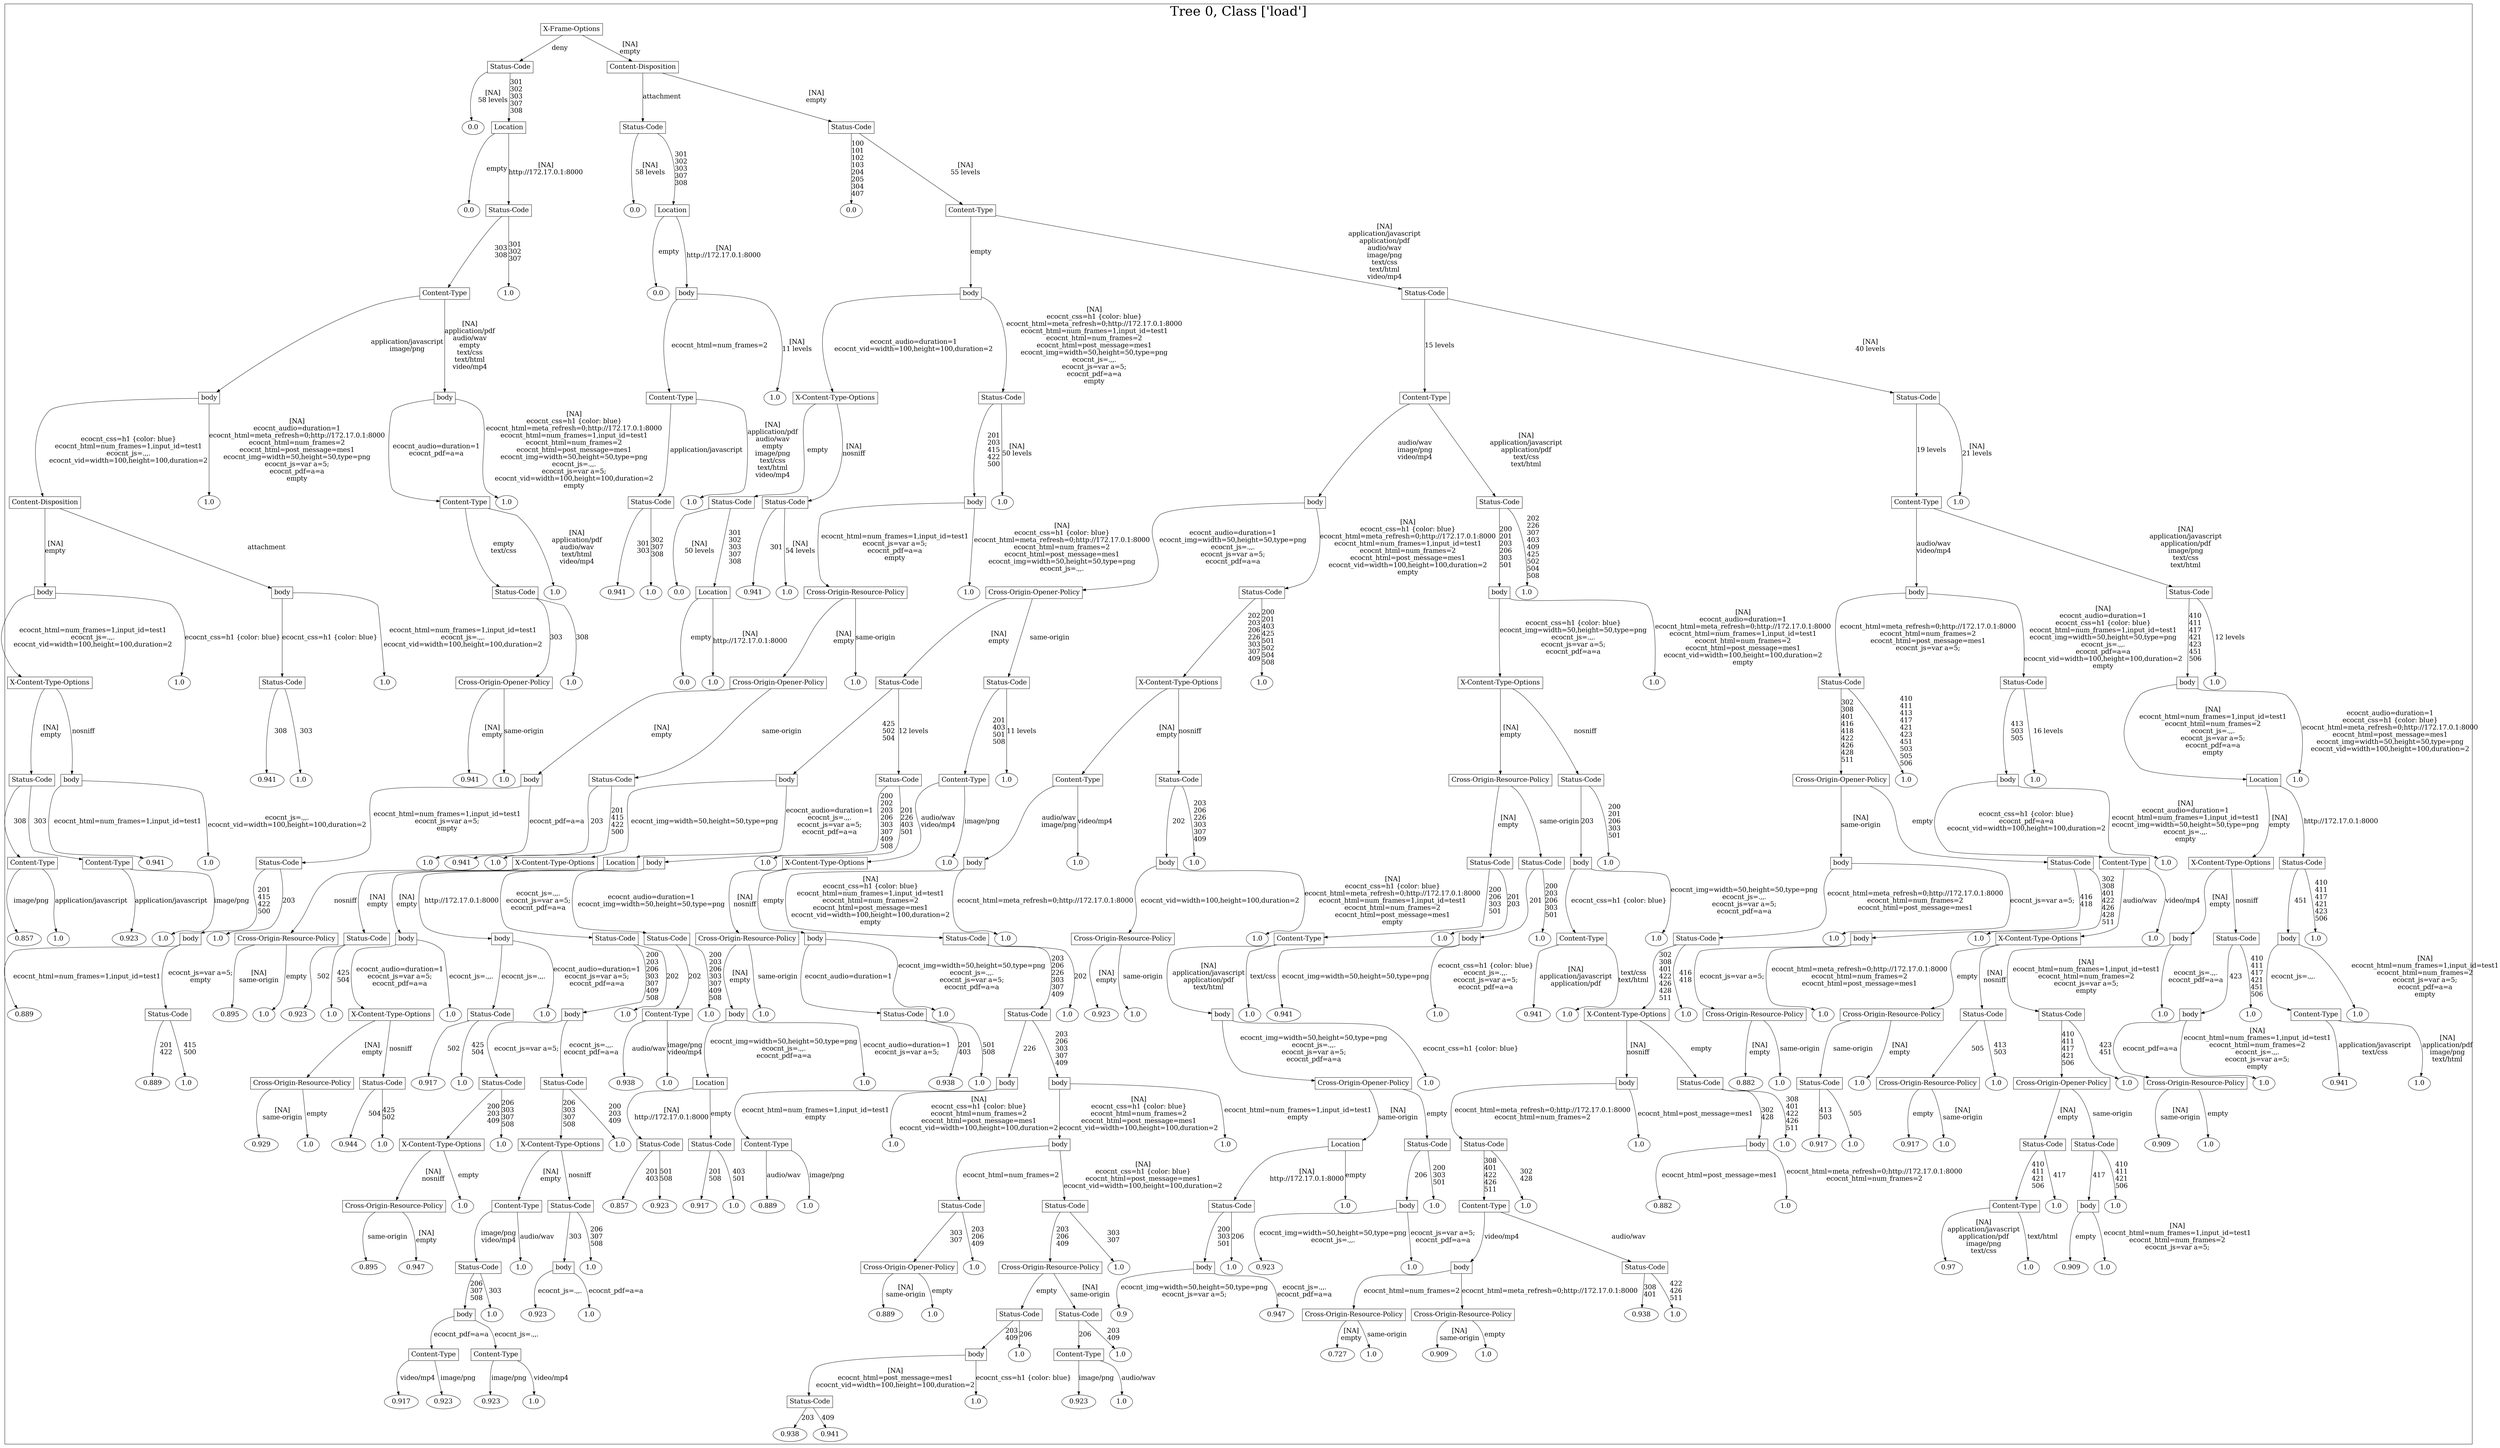 /*
Generated by:
    http://https://github.com/h2oai/h2o-3/tree/master/h2o-genmodel/src/main/java/hex/genmodel/tools/PrintMojo.java
*/

/*
On a mac:

$ brew install graphviz
$ dot -Tpng file.gv -o file.png
$ open file.png
*/

digraph G {

subgraph cluster_0 {
/* Nodes */

/* Level 0 */
{
"SG_0_Node_0" [shape=box, fontsize=20, label="X-Frame-Options"]
}

/* Level 1 */
{
"SG_0_Node_1" [shape=box, fontsize=20, label="Status-Code"]
"SG_0_Node_2" [shape=box, fontsize=20, label="Content-Disposition"]
}

/* Level 2 */
{
"SG_0_Node_218" [fontsize=20, label="0.0"]
"SG_0_Node_3" [shape=box, fontsize=20, label="Location"]
"SG_0_Node_4" [shape=box, fontsize=20, label="Status-Code"]
"SG_0_Node_5" [shape=box, fontsize=20, label="Status-Code"]
}

/* Level 3 */
{
"SG_0_Node_219" [fontsize=20, label="0.0"]
"SG_0_Node_6" [shape=box, fontsize=20, label="Status-Code"]
"SG_0_Node_220" [fontsize=20, label="0.0"]
"SG_0_Node_7" [shape=box, fontsize=20, label="Location"]
"SG_0_Node_221" [fontsize=20, label="0.0"]
"SG_0_Node_8" [shape=box, fontsize=20, label="Content-Type"]
}

/* Level 4 */
{
"SG_0_Node_9" [shape=box, fontsize=20, label="Content-Type"]
"SG_0_Node_222" [fontsize=20, label="1.0"]
"SG_0_Node_223" [fontsize=20, label="0.0"]
"SG_0_Node_10" [shape=box, fontsize=20, label="body"]
"SG_0_Node_11" [shape=box, fontsize=20, label="body"]
"SG_0_Node_12" [shape=box, fontsize=20, label="Status-Code"]
}

/* Level 5 */
{
"SG_0_Node_13" [shape=box, fontsize=20, label="body"]
"SG_0_Node_14" [shape=box, fontsize=20, label="body"]
"SG_0_Node_15" [shape=box, fontsize=20, label="Content-Type"]
"SG_0_Node_224" [fontsize=20, label="1.0"]
"SG_0_Node_16" [shape=box, fontsize=20, label="X-Content-Type-Options"]
"SG_0_Node_17" [shape=box, fontsize=20, label="Status-Code"]
"SG_0_Node_18" [shape=box, fontsize=20, label="Content-Type"]
"SG_0_Node_19" [shape=box, fontsize=20, label="Status-Code"]
}

/* Level 6 */
{
"SG_0_Node_20" [shape=box, fontsize=20, label="Content-Disposition"]
"SG_0_Node_225" [fontsize=20, label="1.0"]
"SG_0_Node_21" [shape=box, fontsize=20, label="Content-Type"]
"SG_0_Node_226" [fontsize=20, label="1.0"]
"SG_0_Node_22" [shape=box, fontsize=20, label="Status-Code"]
"SG_0_Node_227" [fontsize=20, label="1.0"]
"SG_0_Node_23" [shape=box, fontsize=20, label="Status-Code"]
"SG_0_Node_24" [shape=box, fontsize=20, label="Status-Code"]
"SG_0_Node_25" [shape=box, fontsize=20, label="body"]
"SG_0_Node_228" [fontsize=20, label="1.0"]
"SG_0_Node_26" [shape=box, fontsize=20, label="body"]
"SG_0_Node_27" [shape=box, fontsize=20, label="Status-Code"]
"SG_0_Node_28" [shape=box, fontsize=20, label="Content-Type"]
"SG_0_Node_229" [fontsize=20, label="1.0"]
}

/* Level 7 */
{
"SG_0_Node_29" [shape=box, fontsize=20, label="body"]
"SG_0_Node_30" [shape=box, fontsize=20, label="body"]
"SG_0_Node_31" [shape=box, fontsize=20, label="Status-Code"]
"SG_0_Node_230" [fontsize=20, label="1.0"]
"SG_0_Node_231" [fontsize=20, label="0.941"]
"SG_0_Node_232" [fontsize=20, label="1.0"]
"SG_0_Node_233" [fontsize=20, label="0.0"]
"SG_0_Node_33" [shape=box, fontsize=20, label="Location"]
"SG_0_Node_234" [fontsize=20, label="0.941"]
"SG_0_Node_235" [fontsize=20, label="1.0"]
"SG_0_Node_35" [shape=box, fontsize=20, label="Cross-Origin-Resource-Policy"]
"SG_0_Node_236" [fontsize=20, label="1.0"]
"SG_0_Node_36" [shape=box, fontsize=20, label="Cross-Origin-Opener-Policy"]
"SG_0_Node_37" [shape=box, fontsize=20, label="Status-Code"]
"SG_0_Node_38" [shape=box, fontsize=20, label="body"]
"SG_0_Node_237" [fontsize=20, label="1.0"]
"SG_0_Node_39" [shape=box, fontsize=20, label="body"]
"SG_0_Node_40" [shape=box, fontsize=20, label="Status-Code"]
}

/* Level 8 */
{
"SG_0_Node_41" [shape=box, fontsize=20, label="X-Content-Type-Options"]
"SG_0_Node_238" [fontsize=20, label="1.0"]
"SG_0_Node_42" [shape=box, fontsize=20, label="Status-Code"]
"SG_0_Node_239" [fontsize=20, label="1.0"]
"SG_0_Node_43" [shape=box, fontsize=20, label="Cross-Origin-Opener-Policy"]
"SG_0_Node_240" [fontsize=20, label="1.0"]
"SG_0_Node_241" [fontsize=20, label="0.0"]
"SG_0_Node_242" [fontsize=20, label="1.0"]
"SG_0_Node_44" [shape=box, fontsize=20, label="Cross-Origin-Opener-Policy"]
"SG_0_Node_243" [fontsize=20, label="1.0"]
"SG_0_Node_45" [shape=box, fontsize=20, label="Status-Code"]
"SG_0_Node_46" [shape=box, fontsize=20, label="Status-Code"]
"SG_0_Node_47" [shape=box, fontsize=20, label="X-Content-Type-Options"]
"SG_0_Node_244" [fontsize=20, label="1.0"]
"SG_0_Node_48" [shape=box, fontsize=20, label="X-Content-Type-Options"]
"SG_0_Node_245" [fontsize=20, label="1.0"]
"SG_0_Node_49" [shape=box, fontsize=20, label="Status-Code"]
"SG_0_Node_50" [shape=box, fontsize=20, label="Status-Code"]
"SG_0_Node_51" [shape=box, fontsize=20, label="body"]
"SG_0_Node_246" [fontsize=20, label="1.0"]
}

/* Level 9 */
{
"SG_0_Node_52" [shape=box, fontsize=20, label="Status-Code"]
"SG_0_Node_53" [shape=box, fontsize=20, label="body"]
"SG_0_Node_247" [fontsize=20, label="0.941"]
"SG_0_Node_248" [fontsize=20, label="1.0"]
"SG_0_Node_249" [fontsize=20, label="0.941"]
"SG_0_Node_250" [fontsize=20, label="1.0"]
"SG_0_Node_56" [shape=box, fontsize=20, label="body"]
"SG_0_Node_57" [shape=box, fontsize=20, label="Status-Code"]
"SG_0_Node_58" [shape=box, fontsize=20, label="body"]
"SG_0_Node_59" [shape=box, fontsize=20, label="Status-Code"]
"SG_0_Node_60" [shape=box, fontsize=20, label="Content-Type"]
"SG_0_Node_251" [fontsize=20, label="1.0"]
"SG_0_Node_61" [shape=box, fontsize=20, label="Content-Type"]
"SG_0_Node_62" [shape=box, fontsize=20, label="Status-Code"]
"SG_0_Node_63" [shape=box, fontsize=20, label="Cross-Origin-Resource-Policy"]
"SG_0_Node_64" [shape=box, fontsize=20, label="Status-Code"]
"SG_0_Node_65" [shape=box, fontsize=20, label="Cross-Origin-Opener-Policy"]
"SG_0_Node_252" [fontsize=20, label="1.0"]
"SG_0_Node_66" [shape=box, fontsize=20, label="body"]
"SG_0_Node_253" [fontsize=20, label="1.0"]
"SG_0_Node_67" [shape=box, fontsize=20, label="Location"]
"SG_0_Node_254" [fontsize=20, label="1.0"]
}

/* Level 10 */
{
"SG_0_Node_68" [shape=box, fontsize=20, label="Content-Type"]
"SG_0_Node_69" [shape=box, fontsize=20, label="Content-Type"]
"SG_0_Node_255" [fontsize=20, label="0.941"]
"SG_0_Node_256" [fontsize=20, label="1.0"]
"SG_0_Node_71" [shape=box, fontsize=20, label="Status-Code"]
"SG_0_Node_257" [fontsize=20, label="1.0"]
"SG_0_Node_258" [fontsize=20, label="0.941"]
"SG_0_Node_259" [fontsize=20, label="1.0"]
"SG_0_Node_73" [shape=box, fontsize=20, label="X-Content-Type-Options"]
"SG_0_Node_74" [shape=box, fontsize=20, label="Location"]
"SG_0_Node_75" [shape=box, fontsize=20, label="body"]
"SG_0_Node_260" [fontsize=20, label="1.0"]
"SG_0_Node_76" [shape=box, fontsize=20, label="X-Content-Type-Options"]
"SG_0_Node_261" [fontsize=20, label="1.0"]
"SG_0_Node_77" [shape=box, fontsize=20, label="body"]
"SG_0_Node_262" [fontsize=20, label="1.0"]
"SG_0_Node_78" [shape=box, fontsize=20, label="body"]
"SG_0_Node_263" [fontsize=20, label="1.0"]
"SG_0_Node_79" [shape=box, fontsize=20, label="Status-Code"]
"SG_0_Node_80" [shape=box, fontsize=20, label="Status-Code"]
"SG_0_Node_81" [shape=box, fontsize=20, label="body"]
"SG_0_Node_264" [fontsize=20, label="1.0"]
"SG_0_Node_82" [shape=box, fontsize=20, label="body"]
"SG_0_Node_83" [shape=box, fontsize=20, label="Status-Code"]
"SG_0_Node_84" [shape=box, fontsize=20, label="Content-Type"]
"SG_0_Node_265" [fontsize=20, label="1.0"]
"SG_0_Node_85" [shape=box, fontsize=20, label="X-Content-Type-Options"]
"SG_0_Node_86" [shape=box, fontsize=20, label="Status-Code"]
}

/* Level 11 */
{
"SG_0_Node_266" [fontsize=20, label="0.857"]
"SG_0_Node_267" [fontsize=20, label="1.0"]
"SG_0_Node_268" [fontsize=20, label="0.923"]
"SG_0_Node_269" [fontsize=20, label="1.0"]
"SG_0_Node_89" [shape=box, fontsize=20, label="body"]
"SG_0_Node_270" [fontsize=20, label="1.0"]
"SG_0_Node_90" [shape=box, fontsize=20, label="Cross-Origin-Resource-Policy"]
"SG_0_Node_91" [shape=box, fontsize=20, label="Status-Code"]
"SG_0_Node_92" [shape=box, fontsize=20, label="body"]
"SG_0_Node_93" [shape=box, fontsize=20, label="body"]
"SG_0_Node_94" [shape=box, fontsize=20, label="Status-Code"]
"SG_0_Node_95" [shape=box, fontsize=20, label="Status-Code"]
"SG_0_Node_96" [shape=box, fontsize=20, label="Cross-Origin-Resource-Policy"]
"SG_0_Node_97" [shape=box, fontsize=20, label="body"]
"SG_0_Node_98" [shape=box, fontsize=20, label="Status-Code"]
"SG_0_Node_271" [fontsize=20, label="1.0"]
"SG_0_Node_99" [shape=box, fontsize=20, label="Cross-Origin-Resource-Policy"]
"SG_0_Node_272" [fontsize=20, label="1.0"]
"SG_0_Node_100" [shape=box, fontsize=20, label="Content-Type"]
"SG_0_Node_273" [fontsize=20, label="1.0"]
"SG_0_Node_101" [shape=box, fontsize=20, label="body"]
"SG_0_Node_274" [fontsize=20, label="1.0"]
"SG_0_Node_102" [shape=box, fontsize=20, label="Content-Type"]
"SG_0_Node_275" [fontsize=20, label="1.0"]
"SG_0_Node_103" [shape=box, fontsize=20, label="Status-Code"]
"SG_0_Node_276" [fontsize=20, label="1.0"]
"SG_0_Node_104" [shape=box, fontsize=20, label="body"]
"SG_0_Node_277" [fontsize=20, label="1.0"]
"SG_0_Node_105" [shape=box, fontsize=20, label="X-Content-Type-Options"]
"SG_0_Node_278" [fontsize=20, label="1.0"]
"SG_0_Node_106" [shape=box, fontsize=20, label="body"]
"SG_0_Node_107" [shape=box, fontsize=20, label="Status-Code"]
"SG_0_Node_108" [shape=box, fontsize=20, label="body"]
"SG_0_Node_279" [fontsize=20, label="1.0"]
}

/* Level 12 */
{
"SG_0_Node_280" [fontsize=20, label="0.889"]
"SG_0_Node_110" [shape=box, fontsize=20, label="Status-Code"]
"SG_0_Node_281" [fontsize=20, label="0.895"]
"SG_0_Node_282" [fontsize=20, label="1.0"]
"SG_0_Node_283" [fontsize=20, label="0.923"]
"SG_0_Node_284" [fontsize=20, label="1.0"]
"SG_0_Node_113" [shape=box, fontsize=20, label="X-Content-Type-Options"]
"SG_0_Node_285" [fontsize=20, label="1.0"]
"SG_0_Node_114" [shape=box, fontsize=20, label="Status-Code"]
"SG_0_Node_286" [fontsize=20, label="1.0"]
"SG_0_Node_115" [shape=box, fontsize=20, label="body"]
"SG_0_Node_287" [fontsize=20, label="1.0"]
"SG_0_Node_116" [shape=box, fontsize=20, label="Content-Type"]
"SG_0_Node_288" [fontsize=20, label="1.0"]
"SG_0_Node_117" [shape=box, fontsize=20, label="body"]
"SG_0_Node_289" [fontsize=20, label="1.0"]
"SG_0_Node_118" [shape=box, fontsize=20, label="Status-Code"]
"SG_0_Node_290" [fontsize=20, label="1.0"]
"SG_0_Node_119" [shape=box, fontsize=20, label="Status-Code"]
"SG_0_Node_291" [fontsize=20, label="1.0"]
"SG_0_Node_292" [fontsize=20, label="0.923"]
"SG_0_Node_293" [fontsize=20, label="1.0"]
"SG_0_Node_121" [shape=box, fontsize=20, label="body"]
"SG_0_Node_294" [fontsize=20, label="1.0"]
"SG_0_Node_295" [fontsize=20, label="0.941"]
"SG_0_Node_296" [fontsize=20, label="1.0"]
"SG_0_Node_297" [fontsize=20, label="0.941"]
"SG_0_Node_298" [fontsize=20, label="1.0"]
"SG_0_Node_124" [shape=box, fontsize=20, label="X-Content-Type-Options"]
"SG_0_Node_299" [fontsize=20, label="1.0"]
"SG_0_Node_125" [shape=box, fontsize=20, label="Cross-Origin-Resource-Policy"]
"SG_0_Node_300" [fontsize=20, label="1.0"]
"SG_0_Node_126" [shape=box, fontsize=20, label="Cross-Origin-Resource-Policy"]
"SG_0_Node_127" [shape=box, fontsize=20, label="Status-Code"]
"SG_0_Node_128" [shape=box, fontsize=20, label="Status-Code"]
"SG_0_Node_301" [fontsize=20, label="1.0"]
"SG_0_Node_129" [shape=box, fontsize=20, label="body"]
"SG_0_Node_302" [fontsize=20, label="1.0"]
"SG_0_Node_130" [shape=box, fontsize=20, label="Content-Type"]
"SG_0_Node_303" [fontsize=20, label="1.0"]
}

/* Level 13 */
{
"SG_0_Node_304" [fontsize=20, label="0.889"]
"SG_0_Node_305" [fontsize=20, label="1.0"]
"SG_0_Node_132" [shape=box, fontsize=20, label="Cross-Origin-Resource-Policy"]
"SG_0_Node_133" [shape=box, fontsize=20, label="Status-Code"]
"SG_0_Node_306" [fontsize=20, label="0.917"]
"SG_0_Node_307" [fontsize=20, label="1.0"]
"SG_0_Node_135" [shape=box, fontsize=20, label="Status-Code"]
"SG_0_Node_136" [shape=box, fontsize=20, label="Status-Code"]
"SG_0_Node_308" [fontsize=20, label="0.938"]
"SG_0_Node_309" [fontsize=20, label="1.0"]
"SG_0_Node_138" [shape=box, fontsize=20, label="Location"]
"SG_0_Node_310" [fontsize=20, label="1.0"]
"SG_0_Node_311" [fontsize=20, label="0.938"]
"SG_0_Node_312" [fontsize=20, label="1.0"]
"SG_0_Node_140" [shape=box, fontsize=20, label="body"]
"SG_0_Node_141" [shape=box, fontsize=20, label="body"]
"SG_0_Node_142" [shape=box, fontsize=20, label="Cross-Origin-Opener-Policy"]
"SG_0_Node_313" [fontsize=20, label="1.0"]
"SG_0_Node_143" [shape=box, fontsize=20, label="body"]
"SG_0_Node_144" [shape=box, fontsize=20, label="Status-Code"]
"SG_0_Node_314" [fontsize=20, label="0.882"]
"SG_0_Node_315" [fontsize=20, label="1.0"]
"SG_0_Node_146" [shape=box, fontsize=20, label="Status-Code"]
"SG_0_Node_316" [fontsize=20, label="1.0"]
"SG_0_Node_147" [shape=box, fontsize=20, label="Cross-Origin-Resource-Policy"]
"SG_0_Node_317" [fontsize=20, label="1.0"]
"SG_0_Node_148" [shape=box, fontsize=20, label="Cross-Origin-Opener-Policy"]
"SG_0_Node_318" [fontsize=20, label="1.0"]
"SG_0_Node_149" [shape=box, fontsize=20, label="Cross-Origin-Resource-Policy"]
"SG_0_Node_319" [fontsize=20, label="1.0"]
"SG_0_Node_320" [fontsize=20, label="0.941"]
"SG_0_Node_321" [fontsize=20, label="1.0"]
}

/* Level 14 */
{
"SG_0_Node_322" [fontsize=20, label="0.929"]
"SG_0_Node_323" [fontsize=20, label="1.0"]
"SG_0_Node_324" [fontsize=20, label="0.944"]
"SG_0_Node_325" [fontsize=20, label="1.0"]
"SG_0_Node_153" [shape=box, fontsize=20, label="X-Content-Type-Options"]
"SG_0_Node_326" [fontsize=20, label="1.0"]
"SG_0_Node_154" [shape=box, fontsize=20, label="X-Content-Type-Options"]
"SG_0_Node_327" [fontsize=20, label="1.0"]
"SG_0_Node_155" [shape=box, fontsize=20, label="Status-Code"]
"SG_0_Node_156" [shape=box, fontsize=20, label="Status-Code"]
"SG_0_Node_157" [shape=box, fontsize=20, label="Content-Type"]
"SG_0_Node_328" [fontsize=20, label="1.0"]
"SG_0_Node_158" [shape=box, fontsize=20, label="body"]
"SG_0_Node_329" [fontsize=20, label="1.0"]
"SG_0_Node_159" [shape=box, fontsize=20, label="Location"]
"SG_0_Node_160" [shape=box, fontsize=20, label="Status-Code"]
"SG_0_Node_161" [shape=box, fontsize=20, label="Status-Code"]
"SG_0_Node_330" [fontsize=20, label="1.0"]
"SG_0_Node_162" [shape=box, fontsize=20, label="body"]
"SG_0_Node_331" [fontsize=20, label="1.0"]
"SG_0_Node_332" [fontsize=20, label="0.917"]
"SG_0_Node_333" [fontsize=20, label="1.0"]
"SG_0_Node_334" [fontsize=20, label="0.917"]
"SG_0_Node_335" [fontsize=20, label="1.0"]
"SG_0_Node_165" [shape=box, fontsize=20, label="Status-Code"]
"SG_0_Node_166" [shape=box, fontsize=20, label="Status-Code"]
"SG_0_Node_336" [fontsize=20, label="0.909"]
"SG_0_Node_337" [fontsize=20, label="1.0"]
}

/* Level 15 */
{
"SG_0_Node_168" [shape=box, fontsize=20, label="Cross-Origin-Resource-Policy"]
"SG_0_Node_338" [fontsize=20, label="1.0"]
"SG_0_Node_169" [shape=box, fontsize=20, label="Content-Type"]
"SG_0_Node_170" [shape=box, fontsize=20, label="Status-Code"]
"SG_0_Node_339" [fontsize=20, label="0.857"]
"SG_0_Node_340" [fontsize=20, label="0.923"]
"SG_0_Node_341" [fontsize=20, label="0.917"]
"SG_0_Node_342" [fontsize=20, label="1.0"]
"SG_0_Node_343" [fontsize=20, label="0.889"]
"SG_0_Node_344" [fontsize=20, label="1.0"]
"SG_0_Node_175" [shape=box, fontsize=20, label="Status-Code"]
"SG_0_Node_176" [shape=box, fontsize=20, label="Status-Code"]
"SG_0_Node_177" [shape=box, fontsize=20, label="Status-Code"]
"SG_0_Node_345" [fontsize=20, label="1.0"]
"SG_0_Node_178" [shape=box, fontsize=20, label="body"]
"SG_0_Node_346" [fontsize=20, label="1.0"]
"SG_0_Node_179" [shape=box, fontsize=20, label="Content-Type"]
"SG_0_Node_347" [fontsize=20, label="1.0"]
"SG_0_Node_348" [fontsize=20, label="0.882"]
"SG_0_Node_349" [fontsize=20, label="1.0"]
"SG_0_Node_181" [shape=box, fontsize=20, label="Content-Type"]
"SG_0_Node_350" [fontsize=20, label="1.0"]
"SG_0_Node_182" [shape=box, fontsize=20, label="body"]
"SG_0_Node_351" [fontsize=20, label="1.0"]
}

/* Level 16 */
{
"SG_0_Node_352" [fontsize=20, label="0.895"]
"SG_0_Node_353" [fontsize=20, label="0.947"]
"SG_0_Node_185" [shape=box, fontsize=20, label="Status-Code"]
"SG_0_Node_354" [fontsize=20, label="1.0"]
"SG_0_Node_186" [shape=box, fontsize=20, label="body"]
"SG_0_Node_355" [fontsize=20, label="1.0"]
"SG_0_Node_187" [shape=box, fontsize=20, label="Cross-Origin-Opener-Policy"]
"SG_0_Node_356" [fontsize=20, label="1.0"]
"SG_0_Node_188" [shape=box, fontsize=20, label="Cross-Origin-Resource-Policy"]
"SG_0_Node_357" [fontsize=20, label="1.0"]
"SG_0_Node_189" [shape=box, fontsize=20, label="body"]
"SG_0_Node_358" [fontsize=20, label="1.0"]
"SG_0_Node_359" [fontsize=20, label="0.923"]
"SG_0_Node_360" [fontsize=20, label="1.0"]
"SG_0_Node_191" [shape=box, fontsize=20, label="body"]
"SG_0_Node_192" [shape=box, fontsize=20, label="Status-Code"]
"SG_0_Node_361" [fontsize=20, label="0.97"]
"SG_0_Node_362" [fontsize=20, label="1.0"]
"SG_0_Node_363" [fontsize=20, label="0.909"]
"SG_0_Node_364" [fontsize=20, label="1.0"]
}

/* Level 17 */
{
"SG_0_Node_195" [shape=box, fontsize=20, label="body"]
"SG_0_Node_365" [fontsize=20, label="1.0"]
"SG_0_Node_366" [fontsize=20, label="0.923"]
"SG_0_Node_367" [fontsize=20, label="1.0"]
"SG_0_Node_368" [fontsize=20, label="0.889"]
"SG_0_Node_369" [fontsize=20, label="1.0"]
"SG_0_Node_198" [shape=box, fontsize=20, label="Status-Code"]
"SG_0_Node_199" [shape=box, fontsize=20, label="Status-Code"]
"SG_0_Node_370" [fontsize=20, label="0.9"]
"SG_0_Node_371" [fontsize=20, label="0.947"]
"SG_0_Node_202" [shape=box, fontsize=20, label="Cross-Origin-Resource-Policy"]
"SG_0_Node_203" [shape=box, fontsize=20, label="Cross-Origin-Resource-Policy"]
"SG_0_Node_372" [fontsize=20, label="0.938"]
"SG_0_Node_373" [fontsize=20, label="1.0"]
}

/* Level 18 */
{
"SG_0_Node_205" [shape=box, fontsize=20, label="Content-Type"]
"SG_0_Node_206" [shape=box, fontsize=20, label="Content-Type"]
"SG_0_Node_207" [shape=box, fontsize=20, label="body"]
"SG_0_Node_374" [fontsize=20, label="1.0"]
"SG_0_Node_208" [shape=box, fontsize=20, label="Content-Type"]
"SG_0_Node_375" [fontsize=20, label="1.0"]
"SG_0_Node_376" [fontsize=20, label="0.727"]
"SG_0_Node_377" [fontsize=20, label="1.0"]
"SG_0_Node_378" [fontsize=20, label="0.909"]
"SG_0_Node_379" [fontsize=20, label="1.0"]
}

/* Level 19 */
{
"SG_0_Node_380" [fontsize=20, label="0.917"]
"SG_0_Node_381" [fontsize=20, label="0.923"]
"SG_0_Node_382" [fontsize=20, label="0.923"]
"SG_0_Node_383" [fontsize=20, label="1.0"]
"SG_0_Node_214" [shape=box, fontsize=20, label="Status-Code"]
"SG_0_Node_384" [fontsize=20, label="1.0"]
"SG_0_Node_385" [fontsize=20, label="0.923"]
"SG_0_Node_386" [fontsize=20, label="1.0"]
}

/* Level 20 */
{
"SG_0_Node_387" [fontsize=20, label="0.938"]
"SG_0_Node_388" [fontsize=20, label="0.941"]
}

/* Edges */
"SG_0_Node_0" -> "SG_0_Node_1" [fontsize=20, label="deny
"]
"SG_0_Node_0" -> "SG_0_Node_2" [fontsize=20, label="[NA]
empty
"]
"SG_0_Node_2" -> "SG_0_Node_4" [fontsize=20, label="attachment
"]
"SG_0_Node_2" -> "SG_0_Node_5" [fontsize=20, label="[NA]
empty
"]
"SG_0_Node_5" -> "SG_0_Node_221" [fontsize=20, label="100
101
102
103
204
205
304
407
"]
"SG_0_Node_5" -> "SG_0_Node_8" [fontsize=20, label="[NA]
55 levels
"]
"SG_0_Node_8" -> "SG_0_Node_11" [fontsize=20, label="empty
"]
"SG_0_Node_8" -> "SG_0_Node_12" [fontsize=20, label="[NA]
application/javascript
application/pdf
audio/wav
image/png
text/css
text/html
video/mp4
"]
"SG_0_Node_12" -> "SG_0_Node_18" [fontsize=20, label="15 levels
"]
"SG_0_Node_12" -> "SG_0_Node_19" [fontsize=20, label="[NA]
40 levels
"]
"SG_0_Node_19" -> "SG_0_Node_28" [fontsize=20, label="19 levels
"]
"SG_0_Node_19" -> "SG_0_Node_229" [fontsize=20, label="[NA]
21 levels
"]
"SG_0_Node_28" -> "SG_0_Node_39" [fontsize=20, label="audio/wav
video/mp4
"]
"SG_0_Node_28" -> "SG_0_Node_40" [fontsize=20, label="[NA]
application/javascript
application/pdf
image/png
text/css
text/html
"]
"SG_0_Node_40" -> "SG_0_Node_51" [fontsize=20, label="410
411
417
421
423
451
506
"]
"SG_0_Node_40" -> "SG_0_Node_246" [fontsize=20, label="12 levels
"]
"SG_0_Node_51" -> "SG_0_Node_67" [fontsize=20, label="[NA]
ecocnt_html=num_frames=1,input_id=test1
ecocnt_html=num_frames=2
ecocnt_js=.,,.
ecocnt_js=var a=5;
ecocnt_pdf=a=a
empty
"]
"SG_0_Node_51" -> "SG_0_Node_254" [fontsize=20, label="ecocnt_audio=duration=1
ecocnt_css=h1 {color: blue}
ecocnt_html=meta_refresh=0;http://172.17.0.1:8000
ecocnt_html=post_message=mes1
ecocnt_img=width=50,height=50,type=png
ecocnt_vid=width=100,height=100,duration=2
"]
"SG_0_Node_67" -> "SG_0_Node_85" [fontsize=20, label="[NA]
empty
"]
"SG_0_Node_67" -> "SG_0_Node_86" [fontsize=20, label="http://172.17.0.1:8000
"]
"SG_0_Node_86" -> "SG_0_Node_108" [fontsize=20, label="451
"]
"SG_0_Node_86" -> "SG_0_Node_279" [fontsize=20, label="410
411
417
421
423
506
"]
"SG_0_Node_108" -> "SG_0_Node_130" [fontsize=20, label="ecocnt_js=.,,.
"]
"SG_0_Node_108" -> "SG_0_Node_303" [fontsize=20, label="[NA]
ecocnt_html=num_frames=1,input_id=test1
ecocnt_html=num_frames=2
ecocnt_js=var a=5;
ecocnt_pdf=a=a
empty
"]
"SG_0_Node_130" -> "SG_0_Node_320" [fontsize=20, label="application/javascript
text/css
"]
"SG_0_Node_130" -> "SG_0_Node_321" [fontsize=20, label="[NA]
application/pdf
image/png
text/html
"]
"SG_0_Node_85" -> "SG_0_Node_106" [fontsize=20, label="[NA]
empty
"]
"SG_0_Node_85" -> "SG_0_Node_107" [fontsize=20, label="nosniff
"]
"SG_0_Node_107" -> "SG_0_Node_129" [fontsize=20, label="423
"]
"SG_0_Node_107" -> "SG_0_Node_302" [fontsize=20, label="410
411
417
421
451
506
"]
"SG_0_Node_129" -> "SG_0_Node_149" [fontsize=20, label="ecocnt_pdf=a=a
"]
"SG_0_Node_129" -> "SG_0_Node_319" [fontsize=20, label="[NA]
ecocnt_html=num_frames=1,input_id=test1
ecocnt_html=num_frames=2
ecocnt_js=.,,.
ecocnt_js=var a=5;
empty
"]
"SG_0_Node_149" -> "SG_0_Node_336" [fontsize=20, label="[NA]
same-origin
"]
"SG_0_Node_149" -> "SG_0_Node_337" [fontsize=20, label="empty
"]
"SG_0_Node_106" -> "SG_0_Node_128" [fontsize=20, label="[NA]
ecocnt_html=num_frames=1,input_id=test1
ecocnt_html=num_frames=2
ecocnt_js=var a=5;
empty
"]
"SG_0_Node_106" -> "SG_0_Node_301" [fontsize=20, label="ecocnt_js=.,,.
ecocnt_pdf=a=a
"]
"SG_0_Node_128" -> "SG_0_Node_148" [fontsize=20, label="410
411
417
421
506
"]
"SG_0_Node_128" -> "SG_0_Node_318" [fontsize=20, label="423
451
"]
"SG_0_Node_148" -> "SG_0_Node_165" [fontsize=20, label="[NA]
empty
"]
"SG_0_Node_148" -> "SG_0_Node_166" [fontsize=20, label="same-origin
"]
"SG_0_Node_166" -> "SG_0_Node_182" [fontsize=20, label="417
"]
"SG_0_Node_166" -> "SG_0_Node_351" [fontsize=20, label="410
411
421
506
"]
"SG_0_Node_182" -> "SG_0_Node_363" [fontsize=20, label="empty
"]
"SG_0_Node_182" -> "SG_0_Node_364" [fontsize=20, label="[NA]
ecocnt_html=num_frames=1,input_id=test1
ecocnt_html=num_frames=2
ecocnt_js=var a=5;
"]
"SG_0_Node_165" -> "SG_0_Node_181" [fontsize=20, label="410
411
421
506
"]
"SG_0_Node_165" -> "SG_0_Node_350" [fontsize=20, label="417
"]
"SG_0_Node_181" -> "SG_0_Node_361" [fontsize=20, label="[NA]
application/javascript
application/pdf
image/png
text/css
"]
"SG_0_Node_181" -> "SG_0_Node_362" [fontsize=20, label="text/html
"]
"SG_0_Node_39" -> "SG_0_Node_49" [fontsize=20, label="ecocnt_html=meta_refresh=0;http://172.17.0.1:8000
ecocnt_html=num_frames=2
ecocnt_html=post_message=mes1
ecocnt_js=var a=5;
"]
"SG_0_Node_39" -> "SG_0_Node_50" [fontsize=20, label="[NA]
ecocnt_audio=duration=1
ecocnt_css=h1 {color: blue}
ecocnt_html=num_frames=1,input_id=test1
ecocnt_img=width=50,height=50,type=png
ecocnt_js=.,,.
ecocnt_pdf=a=a
ecocnt_vid=width=100,height=100,duration=2
empty
"]
"SG_0_Node_50" -> "SG_0_Node_66" [fontsize=20, label="413
503
505
"]
"SG_0_Node_50" -> "SG_0_Node_253" [fontsize=20, label="16 levels
"]
"SG_0_Node_66" -> "SG_0_Node_84" [fontsize=20, label="ecocnt_css=h1 {color: blue}
ecocnt_pdf=a=a
ecocnt_vid=width=100,height=100,duration=2
"]
"SG_0_Node_66" -> "SG_0_Node_265" [fontsize=20, label="[NA]
ecocnt_audio=duration=1
ecocnt_html=num_frames=1,input_id=test1
ecocnt_img=width=50,height=50,type=png
ecocnt_js=.,,.
empty
"]
"SG_0_Node_84" -> "SG_0_Node_105" [fontsize=20, label="audio/wav
"]
"SG_0_Node_84" -> "SG_0_Node_278" [fontsize=20, label="video/mp4
"]
"SG_0_Node_105" -> "SG_0_Node_126" [fontsize=20, label="empty
"]
"SG_0_Node_105" -> "SG_0_Node_127" [fontsize=20, label="[NA]
nosniff
"]
"SG_0_Node_127" -> "SG_0_Node_147" [fontsize=20, label="505
"]
"SG_0_Node_127" -> "SG_0_Node_317" [fontsize=20, label="413
503
"]
"SG_0_Node_147" -> "SG_0_Node_334" [fontsize=20, label="empty
"]
"SG_0_Node_147" -> "SG_0_Node_335" [fontsize=20, label="[NA]
same-origin
"]
"SG_0_Node_126" -> "SG_0_Node_146" [fontsize=20, label="same-origin
"]
"SG_0_Node_126" -> "SG_0_Node_316" [fontsize=20, label="[NA]
empty
"]
"SG_0_Node_146" -> "SG_0_Node_332" [fontsize=20, label="413
503
"]
"SG_0_Node_146" -> "SG_0_Node_333" [fontsize=20, label="505
"]
"SG_0_Node_49" -> "SG_0_Node_65" [fontsize=20, label="302
308
401
416
418
422
426
428
511
"]
"SG_0_Node_49" -> "SG_0_Node_252" [fontsize=20, label="410
411
413
417
421
423
451
503
505
506
"]
"SG_0_Node_65" -> "SG_0_Node_82" [fontsize=20, label="[NA]
same-origin
"]
"SG_0_Node_65" -> "SG_0_Node_83" [fontsize=20, label="empty
"]
"SG_0_Node_83" -> "SG_0_Node_104" [fontsize=20, label="416
418
"]
"SG_0_Node_83" -> "SG_0_Node_277" [fontsize=20, label="302
308
401
422
426
428
511
"]
"SG_0_Node_104" -> "SG_0_Node_125" [fontsize=20, label="ecocnt_js=var a=5;
"]
"SG_0_Node_104" -> "SG_0_Node_300" [fontsize=20, label="ecocnt_html=meta_refresh=0;http://172.17.0.1:8000
ecocnt_html=num_frames=2
ecocnt_html=post_message=mes1
"]
"SG_0_Node_125" -> "SG_0_Node_314" [fontsize=20, label="[NA]
empty
"]
"SG_0_Node_125" -> "SG_0_Node_315" [fontsize=20, label="same-origin
"]
"SG_0_Node_82" -> "SG_0_Node_103" [fontsize=20, label="ecocnt_html=meta_refresh=0;http://172.17.0.1:8000
ecocnt_html=num_frames=2
ecocnt_html=post_message=mes1
"]
"SG_0_Node_82" -> "SG_0_Node_276" [fontsize=20, label="ecocnt_js=var a=5;
"]
"SG_0_Node_103" -> "SG_0_Node_124" [fontsize=20, label="302
308
401
422
426
428
511
"]
"SG_0_Node_103" -> "SG_0_Node_299" [fontsize=20, label="416
418
"]
"SG_0_Node_124" -> "SG_0_Node_143" [fontsize=20, label="[NA]
nosniff
"]
"SG_0_Node_124" -> "SG_0_Node_144" [fontsize=20, label="empty
"]
"SG_0_Node_144" -> "SG_0_Node_162" [fontsize=20, label="302
428
"]
"SG_0_Node_144" -> "SG_0_Node_331" [fontsize=20, label="308
401
422
426
511
"]
"SG_0_Node_162" -> "SG_0_Node_348" [fontsize=20, label="ecocnt_html=post_message=mes1
"]
"SG_0_Node_162" -> "SG_0_Node_349" [fontsize=20, label="ecocnt_html=meta_refresh=0;http://172.17.0.1:8000
ecocnt_html=num_frames=2
"]
"SG_0_Node_143" -> "SG_0_Node_161" [fontsize=20, label="ecocnt_html=meta_refresh=0;http://172.17.0.1:8000
ecocnt_html=num_frames=2
"]
"SG_0_Node_143" -> "SG_0_Node_330" [fontsize=20, label="ecocnt_html=post_message=mes1
"]
"SG_0_Node_161" -> "SG_0_Node_179" [fontsize=20, label="308
401
422
426
511
"]
"SG_0_Node_161" -> "SG_0_Node_347" [fontsize=20, label="302
428
"]
"SG_0_Node_179" -> "SG_0_Node_191" [fontsize=20, label="video/mp4
"]
"SG_0_Node_179" -> "SG_0_Node_192" [fontsize=20, label="audio/wav
"]
"SG_0_Node_192" -> "SG_0_Node_372" [fontsize=20, label="308
401
"]
"SG_0_Node_192" -> "SG_0_Node_373" [fontsize=20, label="422
426
511
"]
"SG_0_Node_191" -> "SG_0_Node_202" [fontsize=20, label="ecocnt_html=num_frames=2
"]
"SG_0_Node_191" -> "SG_0_Node_203" [fontsize=20, label="ecocnt_html=meta_refresh=0;http://172.17.0.1:8000
"]
"SG_0_Node_203" -> "SG_0_Node_378" [fontsize=20, label="[NA]
same-origin
"]
"SG_0_Node_203" -> "SG_0_Node_379" [fontsize=20, label="empty
"]
"SG_0_Node_202" -> "SG_0_Node_376" [fontsize=20, label="[NA]
empty
"]
"SG_0_Node_202" -> "SG_0_Node_377" [fontsize=20, label="same-origin
"]
"SG_0_Node_18" -> "SG_0_Node_26" [fontsize=20, label="audio/wav
image/png
video/mp4
"]
"SG_0_Node_18" -> "SG_0_Node_27" [fontsize=20, label="[NA]
application/javascript
application/pdf
text/css
text/html
"]
"SG_0_Node_27" -> "SG_0_Node_38" [fontsize=20, label="200
201
203
206
303
501
"]
"SG_0_Node_27" -> "SG_0_Node_237" [fontsize=20, label="202
226
307
403
409
425
502
504
508
"]
"SG_0_Node_38" -> "SG_0_Node_48" [fontsize=20, label="ecocnt_css=h1 {color: blue}
ecocnt_img=width=50,height=50,type=png
ecocnt_js=.,,.
ecocnt_js=var a=5;
ecocnt_pdf=a=a
"]
"SG_0_Node_38" -> "SG_0_Node_245" [fontsize=20, label="[NA]
ecocnt_audio=duration=1
ecocnt_html=meta_refresh=0;http://172.17.0.1:8000
ecocnt_html=num_frames=1,input_id=test1
ecocnt_html=num_frames=2
ecocnt_html=post_message=mes1
ecocnt_vid=width=100,height=100,duration=2
empty
"]
"SG_0_Node_48" -> "SG_0_Node_63" [fontsize=20, label="[NA]
empty
"]
"SG_0_Node_48" -> "SG_0_Node_64" [fontsize=20, label="nosniff
"]
"SG_0_Node_64" -> "SG_0_Node_81" [fontsize=20, label="203
"]
"SG_0_Node_64" -> "SG_0_Node_264" [fontsize=20, label="200
201
206
303
501
"]
"SG_0_Node_81" -> "SG_0_Node_102" [fontsize=20, label="ecocnt_css=h1 {color: blue}
"]
"SG_0_Node_81" -> "SG_0_Node_275" [fontsize=20, label="ecocnt_img=width=50,height=50,type=png
ecocnt_js=.,,.
ecocnt_js=var a=5;
ecocnt_pdf=a=a
"]
"SG_0_Node_102" -> "SG_0_Node_297" [fontsize=20, label="[NA]
application/javascript
application/pdf
"]
"SG_0_Node_102" -> "SG_0_Node_298" [fontsize=20, label="text/css
text/html
"]
"SG_0_Node_63" -> "SG_0_Node_79" [fontsize=20, label="[NA]
empty
"]
"SG_0_Node_63" -> "SG_0_Node_80" [fontsize=20, label="same-origin
"]
"SG_0_Node_80" -> "SG_0_Node_101" [fontsize=20, label="201
"]
"SG_0_Node_80" -> "SG_0_Node_274" [fontsize=20, label="200
203
206
303
501
"]
"SG_0_Node_101" -> "SG_0_Node_295" [fontsize=20, label="ecocnt_img=width=50,height=50,type=png
"]
"SG_0_Node_101" -> "SG_0_Node_296" [fontsize=20, label="ecocnt_css=h1 {color: blue}
ecocnt_js=.,,.
ecocnt_js=var a=5;
ecocnt_pdf=a=a
"]
"SG_0_Node_79" -> "SG_0_Node_100" [fontsize=20, label="200
206
303
501
"]
"SG_0_Node_79" -> "SG_0_Node_273" [fontsize=20, label="201
203
"]
"SG_0_Node_100" -> "SG_0_Node_121" [fontsize=20, label="[NA]
application/javascript
application/pdf
text/html
"]
"SG_0_Node_100" -> "SG_0_Node_294" [fontsize=20, label="text/css
"]
"SG_0_Node_121" -> "SG_0_Node_142" [fontsize=20, label="ecocnt_img=width=50,height=50,type=png
ecocnt_js=.,,.
ecocnt_js=var a=5;
ecocnt_pdf=a=a
"]
"SG_0_Node_121" -> "SG_0_Node_313" [fontsize=20, label="ecocnt_css=h1 {color: blue}
"]
"SG_0_Node_142" -> "SG_0_Node_159" [fontsize=20, label="[NA]
same-origin
"]
"SG_0_Node_142" -> "SG_0_Node_160" [fontsize=20, label="empty
"]
"SG_0_Node_160" -> "SG_0_Node_178" [fontsize=20, label="206
"]
"SG_0_Node_160" -> "SG_0_Node_346" [fontsize=20, label="200
303
501
"]
"SG_0_Node_178" -> "SG_0_Node_359" [fontsize=20, label="ecocnt_img=width=50,height=50,type=png
ecocnt_js=.,,.
"]
"SG_0_Node_178" -> "SG_0_Node_360" [fontsize=20, label="ecocnt_js=var a=5;
ecocnt_pdf=a=a
"]
"SG_0_Node_159" -> "SG_0_Node_177" [fontsize=20, label="[NA]
http://172.17.0.1:8000
"]
"SG_0_Node_159" -> "SG_0_Node_345" [fontsize=20, label="empty
"]
"SG_0_Node_177" -> "SG_0_Node_189" [fontsize=20, label="200
303
501
"]
"SG_0_Node_177" -> "SG_0_Node_358" [fontsize=20, label="206
"]
"SG_0_Node_189" -> "SG_0_Node_370" [fontsize=20, label="ecocnt_img=width=50,height=50,type=png
ecocnt_js=var a=5;
"]
"SG_0_Node_189" -> "SG_0_Node_371" [fontsize=20, label="ecocnt_js=.,,.
ecocnt_pdf=a=a
"]
"SG_0_Node_26" -> "SG_0_Node_36" [fontsize=20, label="ecocnt_audio=duration=1
ecocnt_img=width=50,height=50,type=png
ecocnt_js=.,,.
ecocnt_js=var a=5;
ecocnt_pdf=a=a
"]
"SG_0_Node_26" -> "SG_0_Node_37" [fontsize=20, label="[NA]
ecocnt_css=h1 {color: blue}
ecocnt_html=meta_refresh=0;http://172.17.0.1:8000
ecocnt_html=num_frames=1,input_id=test1
ecocnt_html=num_frames=2
ecocnt_html=post_message=mes1
ecocnt_vid=width=100,height=100,duration=2
empty
"]
"SG_0_Node_37" -> "SG_0_Node_47" [fontsize=20, label="202
203
206
226
303
307
409
"]
"SG_0_Node_37" -> "SG_0_Node_244" [fontsize=20, label="200
201
403
425
501
502
504
508
"]
"SG_0_Node_47" -> "SG_0_Node_61" [fontsize=20, label="[NA]
empty
"]
"SG_0_Node_47" -> "SG_0_Node_62" [fontsize=20, label="nosniff
"]
"SG_0_Node_62" -> "SG_0_Node_78" [fontsize=20, label="202
"]
"SG_0_Node_62" -> "SG_0_Node_263" [fontsize=20, label="203
206
226
303
307
409
"]
"SG_0_Node_78" -> "SG_0_Node_99" [fontsize=20, label="ecocnt_vid=width=100,height=100,duration=2
"]
"SG_0_Node_78" -> "SG_0_Node_272" [fontsize=20, label="[NA]
ecocnt_css=h1 {color: blue}
ecocnt_html=meta_refresh=0;http://172.17.0.1:8000
ecocnt_html=num_frames=1,input_id=test1
ecocnt_html=num_frames=2
ecocnt_html=post_message=mes1
empty
"]
"SG_0_Node_99" -> "SG_0_Node_292" [fontsize=20, label="[NA]
empty
"]
"SG_0_Node_99" -> "SG_0_Node_293" [fontsize=20, label="same-origin
"]
"SG_0_Node_61" -> "SG_0_Node_77" [fontsize=20, label="audio/wav
image/png
"]
"SG_0_Node_61" -> "SG_0_Node_262" [fontsize=20, label="video/mp4
"]
"SG_0_Node_77" -> "SG_0_Node_98" [fontsize=20, label="[NA]
ecocnt_css=h1 {color: blue}
ecocnt_html=num_frames=1,input_id=test1
ecocnt_html=num_frames=2
ecocnt_html=post_message=mes1
ecocnt_vid=width=100,height=100,duration=2
empty
"]
"SG_0_Node_77" -> "SG_0_Node_271" [fontsize=20, label="ecocnt_html=meta_refresh=0;http://172.17.0.1:8000
"]
"SG_0_Node_98" -> "SG_0_Node_119" [fontsize=20, label="203
206
226
303
307
409
"]
"SG_0_Node_98" -> "SG_0_Node_291" [fontsize=20, label="202
"]
"SG_0_Node_119" -> "SG_0_Node_140" [fontsize=20, label="226
"]
"SG_0_Node_119" -> "SG_0_Node_141" [fontsize=20, label="203
206
303
307
409
"]
"SG_0_Node_141" -> "SG_0_Node_158" [fontsize=20, label="[NA]
ecocnt_css=h1 {color: blue}
ecocnt_html=num_frames=2
ecocnt_html=post_message=mes1
ecocnt_vid=width=100,height=100,duration=2
"]
"SG_0_Node_141" -> "SG_0_Node_329" [fontsize=20, label="ecocnt_html=num_frames=1,input_id=test1
empty
"]
"SG_0_Node_158" -> "SG_0_Node_175" [fontsize=20, label="ecocnt_html=num_frames=2
"]
"SG_0_Node_158" -> "SG_0_Node_176" [fontsize=20, label="[NA]
ecocnt_css=h1 {color: blue}
ecocnt_html=post_message=mes1
ecocnt_vid=width=100,height=100,duration=2
"]
"SG_0_Node_176" -> "SG_0_Node_188" [fontsize=20, label="203
206
409
"]
"SG_0_Node_176" -> "SG_0_Node_357" [fontsize=20, label="303
307
"]
"SG_0_Node_188" -> "SG_0_Node_198" [fontsize=20, label="empty
"]
"SG_0_Node_188" -> "SG_0_Node_199" [fontsize=20, label="[NA]
same-origin
"]
"SG_0_Node_199" -> "SG_0_Node_208" [fontsize=20, label="206
"]
"SG_0_Node_199" -> "SG_0_Node_375" [fontsize=20, label="203
409
"]
"SG_0_Node_208" -> "SG_0_Node_385" [fontsize=20, label="image/png
"]
"SG_0_Node_208" -> "SG_0_Node_386" [fontsize=20, label="audio/wav
"]
"SG_0_Node_198" -> "SG_0_Node_207" [fontsize=20, label="203
409
"]
"SG_0_Node_198" -> "SG_0_Node_374" [fontsize=20, label="206
"]
"SG_0_Node_207" -> "SG_0_Node_214" [fontsize=20, label="[NA]
ecocnt_html=post_message=mes1
ecocnt_vid=width=100,height=100,duration=2
"]
"SG_0_Node_207" -> "SG_0_Node_384" [fontsize=20, label="ecocnt_css=h1 {color: blue}
"]
"SG_0_Node_214" -> "SG_0_Node_387" [fontsize=20, label="203
"]
"SG_0_Node_214" -> "SG_0_Node_388" [fontsize=20, label="409
"]
"SG_0_Node_175" -> "SG_0_Node_187" [fontsize=20, label="303
307
"]
"SG_0_Node_175" -> "SG_0_Node_356" [fontsize=20, label="203
206
409
"]
"SG_0_Node_187" -> "SG_0_Node_368" [fontsize=20, label="[NA]
same-origin
"]
"SG_0_Node_187" -> "SG_0_Node_369" [fontsize=20, label="empty
"]
"SG_0_Node_140" -> "SG_0_Node_157" [fontsize=20, label="ecocnt_html=num_frames=1,input_id=test1
empty
"]
"SG_0_Node_140" -> "SG_0_Node_328" [fontsize=20, label="[NA]
ecocnt_css=h1 {color: blue}
ecocnt_html=num_frames=2
ecocnt_html=post_message=mes1
ecocnt_vid=width=100,height=100,duration=2
"]
"SG_0_Node_157" -> "SG_0_Node_343" [fontsize=20, label="audio/wav
"]
"SG_0_Node_157" -> "SG_0_Node_344" [fontsize=20, label="image/png
"]
"SG_0_Node_36" -> "SG_0_Node_45" [fontsize=20, label="[NA]
empty
"]
"SG_0_Node_36" -> "SG_0_Node_46" [fontsize=20, label="same-origin
"]
"SG_0_Node_46" -> "SG_0_Node_60" [fontsize=20, label="201
403
501
508
"]
"SG_0_Node_46" -> "SG_0_Node_251" [fontsize=20, label="11 levels
"]
"SG_0_Node_60" -> "SG_0_Node_76" [fontsize=20, label="audio/wav
video/mp4
"]
"SG_0_Node_60" -> "SG_0_Node_261" [fontsize=20, label="image/png
"]
"SG_0_Node_76" -> "SG_0_Node_96" [fontsize=20, label="[NA]
nosniff
"]
"SG_0_Node_76" -> "SG_0_Node_97" [fontsize=20, label="empty
"]
"SG_0_Node_97" -> "SG_0_Node_118" [fontsize=20, label="ecocnt_audio=duration=1
"]
"SG_0_Node_97" -> "SG_0_Node_290" [fontsize=20, label="ecocnt_img=width=50,height=50,type=png
ecocnt_js=.,,.
ecocnt_js=var a=5;
ecocnt_pdf=a=a
"]
"SG_0_Node_118" -> "SG_0_Node_311" [fontsize=20, label="201
403
"]
"SG_0_Node_118" -> "SG_0_Node_312" [fontsize=20, label="501
508
"]
"SG_0_Node_96" -> "SG_0_Node_117" [fontsize=20, label="[NA]
empty
"]
"SG_0_Node_96" -> "SG_0_Node_289" [fontsize=20, label="same-origin
"]
"SG_0_Node_117" -> "SG_0_Node_138" [fontsize=20, label="ecocnt_img=width=50,height=50,type=png
ecocnt_js=.,,.
ecocnt_pdf=a=a
"]
"SG_0_Node_117" -> "SG_0_Node_310" [fontsize=20, label="ecocnt_audio=duration=1
ecocnt_js=var a=5;
"]
"SG_0_Node_138" -> "SG_0_Node_155" [fontsize=20, label="[NA]
http://172.17.0.1:8000
"]
"SG_0_Node_138" -> "SG_0_Node_156" [fontsize=20, label="empty
"]
"SG_0_Node_156" -> "SG_0_Node_341" [fontsize=20, label="201
508
"]
"SG_0_Node_156" -> "SG_0_Node_342" [fontsize=20, label="403
501
"]
"SG_0_Node_155" -> "SG_0_Node_339" [fontsize=20, label="201
403
"]
"SG_0_Node_155" -> "SG_0_Node_340" [fontsize=20, label="501
508
"]
"SG_0_Node_45" -> "SG_0_Node_58" [fontsize=20, label="425
502
504
"]
"SG_0_Node_45" -> "SG_0_Node_59" [fontsize=20, label="12 levels
"]
"SG_0_Node_59" -> "SG_0_Node_75" [fontsize=20, label="200
202
203
206
303
307
409
508
"]
"SG_0_Node_59" -> "SG_0_Node_260" [fontsize=20, label="201
226
403
501
"]
"SG_0_Node_75" -> "SG_0_Node_94" [fontsize=20, label="ecocnt_js=.,,.
ecocnt_js=var a=5;
ecocnt_pdf=a=a
"]
"SG_0_Node_75" -> "SG_0_Node_95" [fontsize=20, label="ecocnt_audio=duration=1
ecocnt_img=width=50,height=50,type=png
"]
"SG_0_Node_95" -> "SG_0_Node_116" [fontsize=20, label="202
"]
"SG_0_Node_95" -> "SG_0_Node_288" [fontsize=20, label="200
203
206
303
307
409
508
"]
"SG_0_Node_116" -> "SG_0_Node_308" [fontsize=20, label="audio/wav
"]
"SG_0_Node_116" -> "SG_0_Node_309" [fontsize=20, label="image/png
video/mp4
"]
"SG_0_Node_94" -> "SG_0_Node_115" [fontsize=20, label="200
203
206
303
307
409
508
"]
"SG_0_Node_94" -> "SG_0_Node_287" [fontsize=20, label="202
"]
"SG_0_Node_115" -> "SG_0_Node_135" [fontsize=20, label="ecocnt_js=var a=5;
"]
"SG_0_Node_115" -> "SG_0_Node_136" [fontsize=20, label="ecocnt_js=.,,.
ecocnt_pdf=a=a
"]
"SG_0_Node_136" -> "SG_0_Node_154" [fontsize=20, label="206
303
307
508
"]
"SG_0_Node_136" -> "SG_0_Node_327" [fontsize=20, label="200
203
409
"]
"SG_0_Node_154" -> "SG_0_Node_169" [fontsize=20, label="[NA]
empty
"]
"SG_0_Node_154" -> "SG_0_Node_170" [fontsize=20, label="nosniff
"]
"SG_0_Node_170" -> "SG_0_Node_186" [fontsize=20, label="303
"]
"SG_0_Node_170" -> "SG_0_Node_355" [fontsize=20, label="206
307
508
"]
"SG_0_Node_186" -> "SG_0_Node_366" [fontsize=20, label="ecocnt_js=.,,.
"]
"SG_0_Node_186" -> "SG_0_Node_367" [fontsize=20, label="ecocnt_pdf=a=a
"]
"SG_0_Node_169" -> "SG_0_Node_185" [fontsize=20, label="image/png
video/mp4
"]
"SG_0_Node_169" -> "SG_0_Node_354" [fontsize=20, label="audio/wav
"]
"SG_0_Node_185" -> "SG_0_Node_195" [fontsize=20, label="206
307
508
"]
"SG_0_Node_185" -> "SG_0_Node_365" [fontsize=20, label="303
"]
"SG_0_Node_195" -> "SG_0_Node_205" [fontsize=20, label="ecocnt_pdf=a=a
"]
"SG_0_Node_195" -> "SG_0_Node_206" [fontsize=20, label="ecocnt_js=.,,.
"]
"SG_0_Node_206" -> "SG_0_Node_382" [fontsize=20, label="image/png
"]
"SG_0_Node_206" -> "SG_0_Node_383" [fontsize=20, label="video/mp4
"]
"SG_0_Node_205" -> "SG_0_Node_380" [fontsize=20, label="video/mp4
"]
"SG_0_Node_205" -> "SG_0_Node_381" [fontsize=20, label="image/png
"]
"SG_0_Node_135" -> "SG_0_Node_153" [fontsize=20, label="200
203
409
"]
"SG_0_Node_135" -> "SG_0_Node_326" [fontsize=20, label="206
303
307
508
"]
"SG_0_Node_153" -> "SG_0_Node_168" [fontsize=20, label="[NA]
nosniff
"]
"SG_0_Node_153" -> "SG_0_Node_338" [fontsize=20, label="empty
"]
"SG_0_Node_168" -> "SG_0_Node_352" [fontsize=20, label="same-origin
"]
"SG_0_Node_168" -> "SG_0_Node_353" [fontsize=20, label="[NA]
empty
"]
"SG_0_Node_58" -> "SG_0_Node_73" [fontsize=20, label="ecocnt_img=width=50,height=50,type=png
"]
"SG_0_Node_58" -> "SG_0_Node_74" [fontsize=20, label="ecocnt_audio=duration=1
ecocnt_js=.,,.
ecocnt_js=var a=5;
ecocnt_pdf=a=a
"]
"SG_0_Node_74" -> "SG_0_Node_92" [fontsize=20, label="[NA]
empty
"]
"SG_0_Node_74" -> "SG_0_Node_93" [fontsize=20, label="http://172.17.0.1:8000
"]
"SG_0_Node_93" -> "SG_0_Node_114" [fontsize=20, label="ecocnt_js=.,,.
"]
"SG_0_Node_93" -> "SG_0_Node_286" [fontsize=20, label="ecocnt_audio=duration=1
ecocnt_js=var a=5;
ecocnt_pdf=a=a
"]
"SG_0_Node_114" -> "SG_0_Node_306" [fontsize=20, label="502
"]
"SG_0_Node_114" -> "SG_0_Node_307" [fontsize=20, label="425
504
"]
"SG_0_Node_92" -> "SG_0_Node_113" [fontsize=20, label="ecocnt_audio=duration=1
ecocnt_js=var a=5;
ecocnt_pdf=a=a
"]
"SG_0_Node_92" -> "SG_0_Node_285" [fontsize=20, label="ecocnt_js=.,,.
"]
"SG_0_Node_113" -> "SG_0_Node_132" [fontsize=20, label="[NA]
empty
"]
"SG_0_Node_113" -> "SG_0_Node_133" [fontsize=20, label="nosniff
"]
"SG_0_Node_133" -> "SG_0_Node_324" [fontsize=20, label="504
"]
"SG_0_Node_133" -> "SG_0_Node_325" [fontsize=20, label="425
502
"]
"SG_0_Node_132" -> "SG_0_Node_322" [fontsize=20, label="[NA]
same-origin
"]
"SG_0_Node_132" -> "SG_0_Node_323" [fontsize=20, label="empty
"]
"SG_0_Node_73" -> "SG_0_Node_90" [fontsize=20, label="nosniff
"]
"SG_0_Node_73" -> "SG_0_Node_91" [fontsize=20, label="[NA]
empty
"]
"SG_0_Node_91" -> "SG_0_Node_283" [fontsize=20, label="502
"]
"SG_0_Node_91" -> "SG_0_Node_284" [fontsize=20, label="425
504
"]
"SG_0_Node_90" -> "SG_0_Node_281" [fontsize=20, label="[NA]
same-origin
"]
"SG_0_Node_90" -> "SG_0_Node_282" [fontsize=20, label="empty
"]
"SG_0_Node_11" -> "SG_0_Node_16" [fontsize=20, label="ecocnt_audio=duration=1
ecocnt_vid=width=100,height=100,duration=2
"]
"SG_0_Node_11" -> "SG_0_Node_17" [fontsize=20, label="[NA]
ecocnt_css=h1 {color: blue}
ecocnt_html=meta_refresh=0;http://172.17.0.1:8000
ecocnt_html=num_frames=1,input_id=test1
ecocnt_html=num_frames=2
ecocnt_html=post_message=mes1
ecocnt_img=width=50,height=50,type=png
ecocnt_js=.,,.
ecocnt_js=var a=5;
ecocnt_pdf=a=a
empty
"]
"SG_0_Node_17" -> "SG_0_Node_25" [fontsize=20, label="201
203
415
422
500
"]
"SG_0_Node_17" -> "SG_0_Node_228" [fontsize=20, label="[NA]
50 levels
"]
"SG_0_Node_25" -> "SG_0_Node_35" [fontsize=20, label="ecocnt_html=num_frames=1,input_id=test1
ecocnt_js=var a=5;
ecocnt_pdf=a=a
empty
"]
"SG_0_Node_25" -> "SG_0_Node_236" [fontsize=20, label="[NA]
ecocnt_css=h1 {color: blue}
ecocnt_html=meta_refresh=0;http://172.17.0.1:8000
ecocnt_html=num_frames=2
ecocnt_html=post_message=mes1
ecocnt_img=width=50,height=50,type=png
ecocnt_js=.,,.
"]
"SG_0_Node_35" -> "SG_0_Node_44" [fontsize=20, label="[NA]
empty
"]
"SG_0_Node_35" -> "SG_0_Node_243" [fontsize=20, label="same-origin
"]
"SG_0_Node_44" -> "SG_0_Node_56" [fontsize=20, label="[NA]
empty
"]
"SG_0_Node_44" -> "SG_0_Node_57" [fontsize=20, label="same-origin
"]
"SG_0_Node_57" -> "SG_0_Node_258" [fontsize=20, label="203
"]
"SG_0_Node_57" -> "SG_0_Node_259" [fontsize=20, label="201
415
422
500
"]
"SG_0_Node_56" -> "SG_0_Node_71" [fontsize=20, label="ecocnt_html=num_frames=1,input_id=test1
ecocnt_js=var a=5;
empty
"]
"SG_0_Node_56" -> "SG_0_Node_257" [fontsize=20, label="ecocnt_pdf=a=a
"]
"SG_0_Node_71" -> "SG_0_Node_89" [fontsize=20, label="201
415
422
500
"]
"SG_0_Node_71" -> "SG_0_Node_270" [fontsize=20, label="203
"]
"SG_0_Node_89" -> "SG_0_Node_280" [fontsize=20, label="ecocnt_html=num_frames=1,input_id=test1
"]
"SG_0_Node_89" -> "SG_0_Node_110" [fontsize=20, label="ecocnt_js=var a=5;
empty
"]
"SG_0_Node_110" -> "SG_0_Node_304" [fontsize=20, label="201
422
"]
"SG_0_Node_110" -> "SG_0_Node_305" [fontsize=20, label="415
500
"]
"SG_0_Node_16" -> "SG_0_Node_23" [fontsize=20, label="empty
"]
"SG_0_Node_16" -> "SG_0_Node_24" [fontsize=20, label="[NA]
nosniff
"]
"SG_0_Node_24" -> "SG_0_Node_234" [fontsize=20, label="301
"]
"SG_0_Node_24" -> "SG_0_Node_235" [fontsize=20, label="[NA]
54 levels
"]
"SG_0_Node_23" -> "SG_0_Node_233" [fontsize=20, label="[NA]
50 levels
"]
"SG_0_Node_23" -> "SG_0_Node_33" [fontsize=20, label="301
302
303
307
308
"]
"SG_0_Node_33" -> "SG_0_Node_241" [fontsize=20, label="empty
"]
"SG_0_Node_33" -> "SG_0_Node_242" [fontsize=20, label="[NA]
http://172.17.0.1:8000
"]
"SG_0_Node_4" -> "SG_0_Node_220" [fontsize=20, label="[NA]
58 levels
"]
"SG_0_Node_4" -> "SG_0_Node_7" [fontsize=20, label="301
302
303
307
308
"]
"SG_0_Node_7" -> "SG_0_Node_223" [fontsize=20, label="empty
"]
"SG_0_Node_7" -> "SG_0_Node_10" [fontsize=20, label="[NA]
http://172.17.0.1:8000
"]
"SG_0_Node_10" -> "SG_0_Node_15" [fontsize=20, label="ecocnt_html=num_frames=2
"]
"SG_0_Node_10" -> "SG_0_Node_224" [fontsize=20, label="[NA]
11 levels
"]
"SG_0_Node_15" -> "SG_0_Node_22" [fontsize=20, label="application/javascript
"]
"SG_0_Node_15" -> "SG_0_Node_227" [fontsize=20, label="[NA]
application/pdf
audio/wav
empty
image/png
text/css
text/html
video/mp4
"]
"SG_0_Node_22" -> "SG_0_Node_231" [fontsize=20, label="301
303
"]
"SG_0_Node_22" -> "SG_0_Node_232" [fontsize=20, label="302
307
308
"]
"SG_0_Node_1" -> "SG_0_Node_218" [fontsize=20, label="[NA]
58 levels
"]
"SG_0_Node_1" -> "SG_0_Node_3" [fontsize=20, label="301
302
303
307
308
"]
"SG_0_Node_3" -> "SG_0_Node_219" [fontsize=20, label="empty
"]
"SG_0_Node_3" -> "SG_0_Node_6" [fontsize=20, label="[NA]
http://172.17.0.1:8000
"]
"SG_0_Node_6" -> "SG_0_Node_9" [fontsize=20, label="303
308
"]
"SG_0_Node_6" -> "SG_0_Node_222" [fontsize=20, label="301
302
307
"]
"SG_0_Node_9" -> "SG_0_Node_13" [fontsize=20, label="application/javascript
image/png
"]
"SG_0_Node_9" -> "SG_0_Node_14" [fontsize=20, label="[NA]
application/pdf
audio/wav
empty
text/css
text/html
video/mp4
"]
"SG_0_Node_14" -> "SG_0_Node_21" [fontsize=20, label="ecocnt_audio=duration=1
ecocnt_pdf=a=a
"]
"SG_0_Node_14" -> "SG_0_Node_226" [fontsize=20, label="[NA]
ecocnt_css=h1 {color: blue}
ecocnt_html=meta_refresh=0;http://172.17.0.1:8000
ecocnt_html=num_frames=1,input_id=test1
ecocnt_html=num_frames=2
ecocnt_html=post_message=mes1
ecocnt_img=width=50,height=50,type=png
ecocnt_js=.,,.
ecocnt_js=var a=5;
ecocnt_vid=width=100,height=100,duration=2
empty
"]
"SG_0_Node_21" -> "SG_0_Node_31" [fontsize=20, label="empty
text/css
"]
"SG_0_Node_21" -> "SG_0_Node_230" [fontsize=20, label="[NA]
application/pdf
audio/wav
text/html
video/mp4
"]
"SG_0_Node_31" -> "SG_0_Node_43" [fontsize=20, label="303
"]
"SG_0_Node_31" -> "SG_0_Node_240" [fontsize=20, label="308
"]
"SG_0_Node_43" -> "SG_0_Node_249" [fontsize=20, label="[NA]
empty
"]
"SG_0_Node_43" -> "SG_0_Node_250" [fontsize=20, label="same-origin
"]
"SG_0_Node_13" -> "SG_0_Node_20" [fontsize=20, label="ecocnt_css=h1 {color: blue}
ecocnt_html=num_frames=1,input_id=test1
ecocnt_js=.,,.
ecocnt_vid=width=100,height=100,duration=2
"]
"SG_0_Node_13" -> "SG_0_Node_225" [fontsize=20, label="[NA]
ecocnt_audio=duration=1
ecocnt_html=meta_refresh=0;http://172.17.0.1:8000
ecocnt_html=num_frames=2
ecocnt_html=post_message=mes1
ecocnt_img=width=50,height=50,type=png
ecocnt_js=var a=5;
ecocnt_pdf=a=a
empty
"]
"SG_0_Node_20" -> "SG_0_Node_29" [fontsize=20, label="[NA]
empty
"]
"SG_0_Node_20" -> "SG_0_Node_30" [fontsize=20, label="attachment
"]
"SG_0_Node_30" -> "SG_0_Node_42" [fontsize=20, label="ecocnt_css=h1 {color: blue}
"]
"SG_0_Node_30" -> "SG_0_Node_239" [fontsize=20, label="ecocnt_html=num_frames=1,input_id=test1
ecocnt_js=.,,.
ecocnt_vid=width=100,height=100,duration=2
"]
"SG_0_Node_42" -> "SG_0_Node_247" [fontsize=20, label="308
"]
"SG_0_Node_42" -> "SG_0_Node_248" [fontsize=20, label="303
"]
"SG_0_Node_29" -> "SG_0_Node_41" [fontsize=20, label="ecocnt_html=num_frames=1,input_id=test1
ecocnt_js=.,,.
ecocnt_vid=width=100,height=100,duration=2
"]
"SG_0_Node_29" -> "SG_0_Node_238" [fontsize=20, label="ecocnt_css=h1 {color: blue}
"]
"SG_0_Node_41" -> "SG_0_Node_52" [fontsize=20, label="[NA]
empty
"]
"SG_0_Node_41" -> "SG_0_Node_53" [fontsize=20, label="nosniff
"]
"SG_0_Node_53" -> "SG_0_Node_255" [fontsize=20, label="ecocnt_html=num_frames=1,input_id=test1
"]
"SG_0_Node_53" -> "SG_0_Node_256" [fontsize=20, label="ecocnt_js=.,,.
ecocnt_vid=width=100,height=100,duration=2
"]
"SG_0_Node_52" -> "SG_0_Node_68" [fontsize=20, label="308
"]
"SG_0_Node_52" -> "SG_0_Node_69" [fontsize=20, label="303
"]
"SG_0_Node_69" -> "SG_0_Node_268" [fontsize=20, label="application/javascript
"]
"SG_0_Node_69" -> "SG_0_Node_269" [fontsize=20, label="image/png
"]
"SG_0_Node_68" -> "SG_0_Node_266" [fontsize=20, label="image/png
"]
"SG_0_Node_68" -> "SG_0_Node_267" [fontsize=20, label="application/javascript
"]

fontsize=40
label="Tree 0, Class ['load']"
}

}

